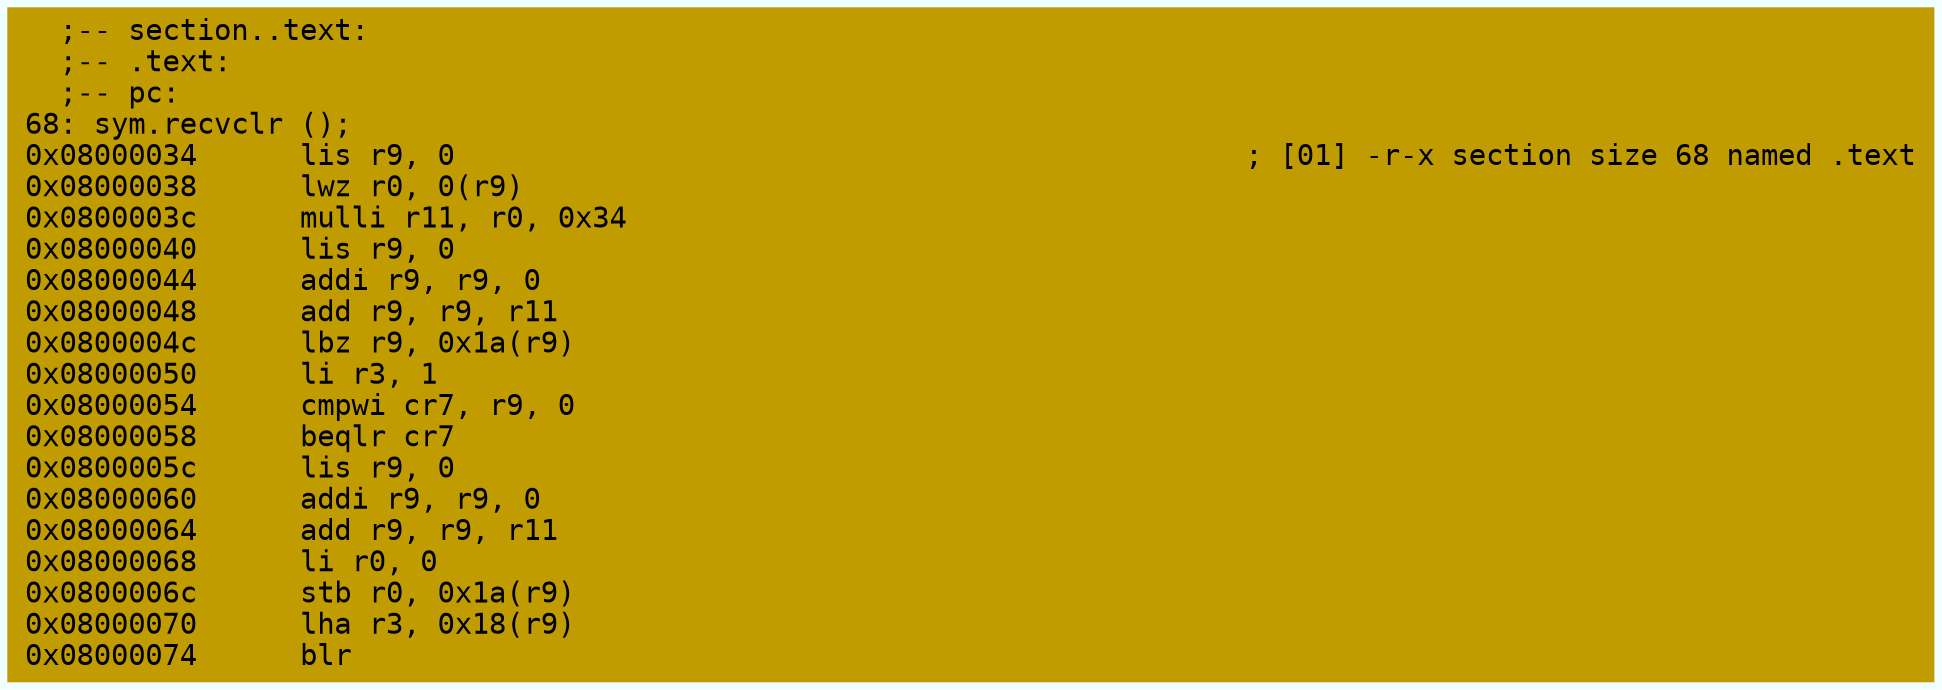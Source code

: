 digraph code {
	graph [bgcolor=azure fontsize=8 fontname="Courier" splines="ortho"];
	node [fillcolor=gray style=filled shape=box];
	edge [arrowhead="normal"];
	"0x08000034" [URL="sym.recvclr/0x08000034", fillcolor="#c19c00",color="#c19c00", fontname="Courier",label="  ;-- section..text:\l  ;-- .text:\l  ;-- pc:\l68: sym.recvclr ();\l0x08000034      lis r9, 0                                              ; [01] -r-x section size 68 named .text\l0x08000038      lwz r0, 0(r9)\l0x0800003c      mulli r11, r0, 0x34\l0x08000040      lis r9, 0\l0x08000044      addi r9, r9, 0\l0x08000048      add r9, r9, r11\l0x0800004c      lbz r9, 0x1a(r9)\l0x08000050      li r3, 1\l0x08000054      cmpwi cr7, r9, 0\l0x08000058      beqlr cr7\l0x0800005c      lis r9, 0\l0x08000060      addi r9, r9, 0\l0x08000064      add r9, r9, r11\l0x08000068      li r0, 0\l0x0800006c      stb r0, 0x1a(r9)\l0x08000070      lha r3, 0x18(r9)\l0x08000074      blr\l"]
}
